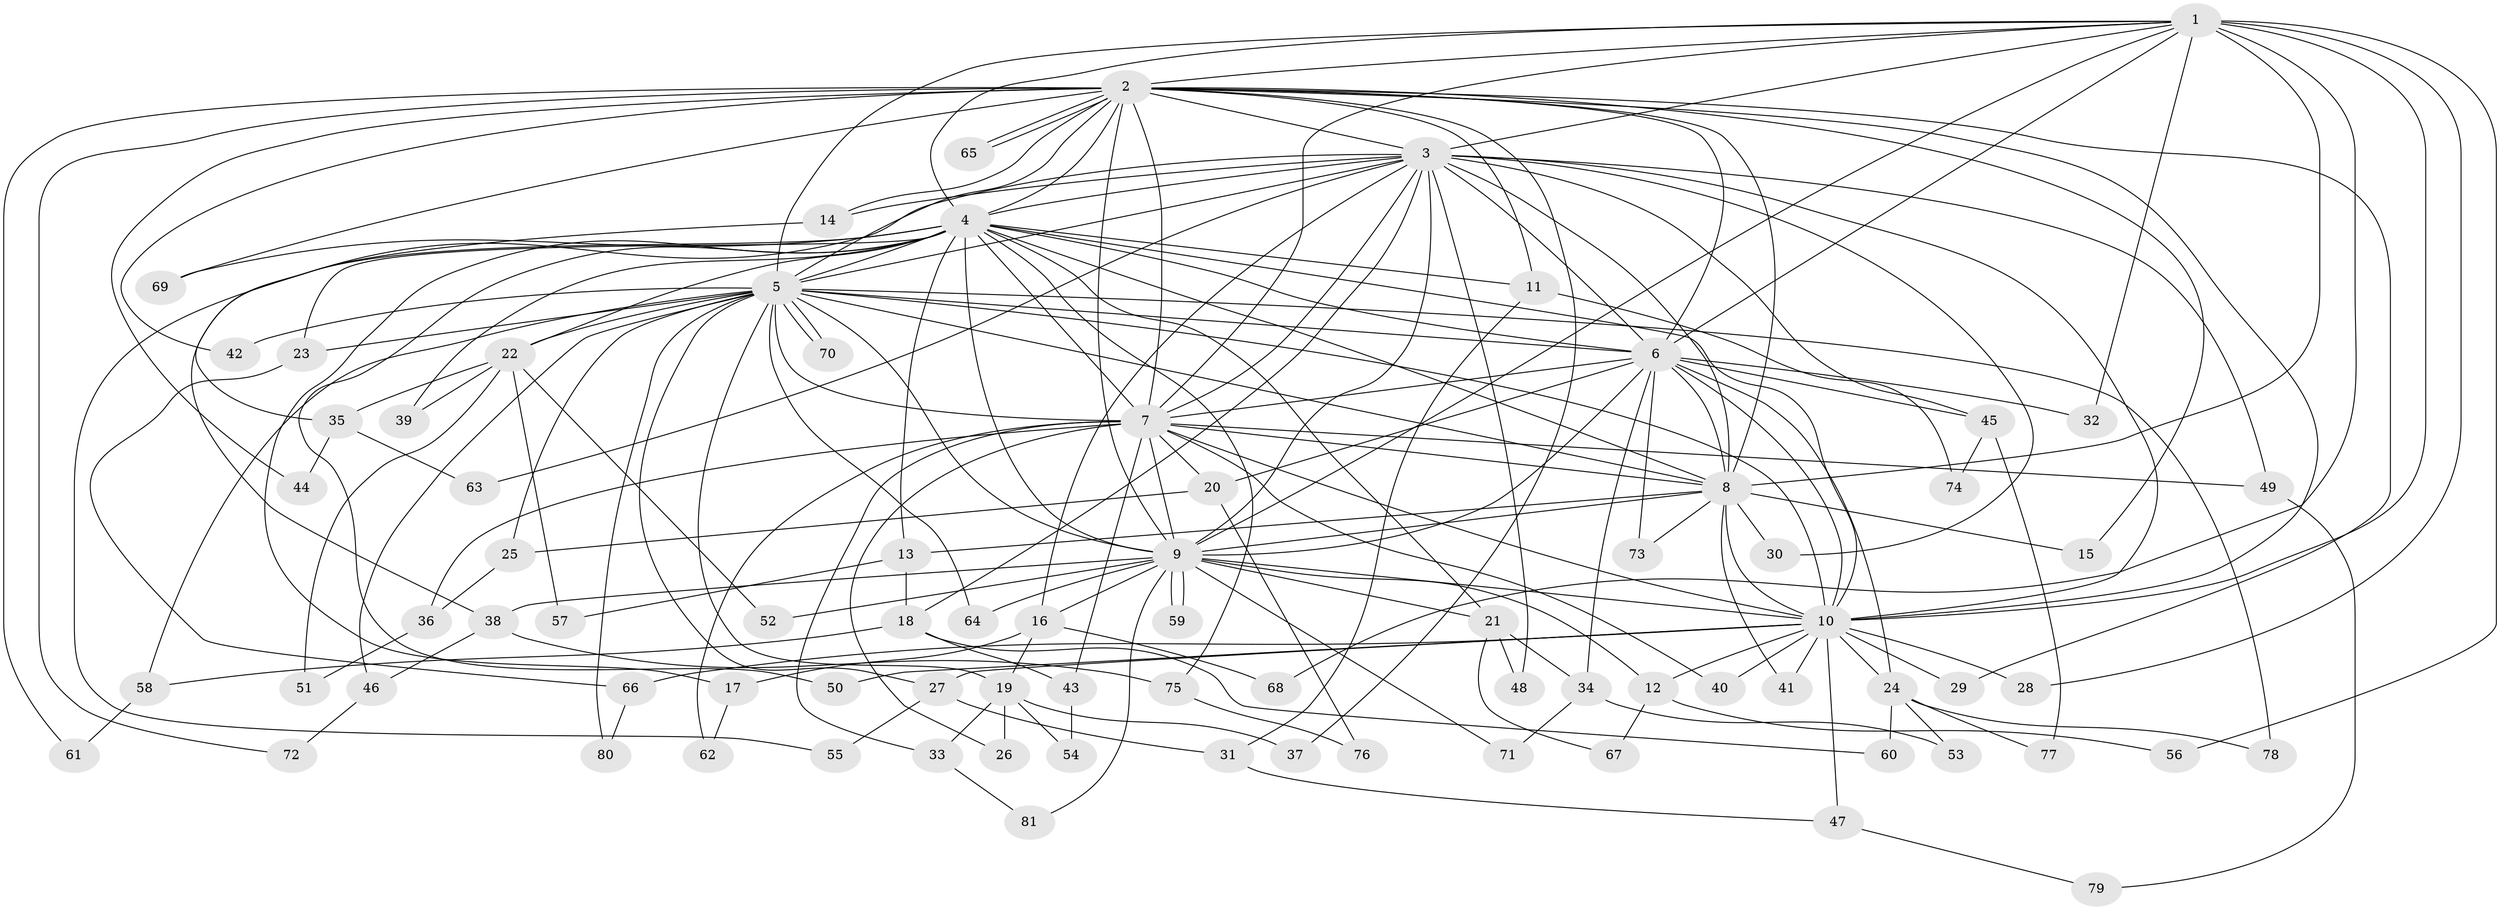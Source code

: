 // Generated by graph-tools (version 1.1) at 2025/01/03/09/25 03:01:33]
// undirected, 81 vertices, 187 edges
graph export_dot {
graph [start="1"]
  node [color=gray90,style=filled];
  1;
  2;
  3;
  4;
  5;
  6;
  7;
  8;
  9;
  10;
  11;
  12;
  13;
  14;
  15;
  16;
  17;
  18;
  19;
  20;
  21;
  22;
  23;
  24;
  25;
  26;
  27;
  28;
  29;
  30;
  31;
  32;
  33;
  34;
  35;
  36;
  37;
  38;
  39;
  40;
  41;
  42;
  43;
  44;
  45;
  46;
  47;
  48;
  49;
  50;
  51;
  52;
  53;
  54;
  55;
  56;
  57;
  58;
  59;
  60;
  61;
  62;
  63;
  64;
  65;
  66;
  67;
  68;
  69;
  70;
  71;
  72;
  73;
  74;
  75;
  76;
  77;
  78;
  79;
  80;
  81;
  1 -- 2;
  1 -- 3;
  1 -- 4;
  1 -- 5;
  1 -- 6;
  1 -- 7;
  1 -- 8;
  1 -- 9;
  1 -- 10;
  1 -- 28;
  1 -- 32;
  1 -- 56;
  1 -- 68;
  2 -- 3;
  2 -- 4;
  2 -- 5;
  2 -- 6;
  2 -- 7;
  2 -- 8;
  2 -- 9;
  2 -- 10;
  2 -- 11;
  2 -- 14;
  2 -- 15;
  2 -- 29;
  2 -- 37;
  2 -- 42;
  2 -- 44;
  2 -- 61;
  2 -- 65;
  2 -- 65;
  2 -- 69;
  2 -- 72;
  3 -- 4;
  3 -- 5;
  3 -- 6;
  3 -- 7;
  3 -- 8;
  3 -- 9;
  3 -- 10;
  3 -- 14;
  3 -- 16;
  3 -- 18;
  3 -- 30;
  3 -- 38;
  3 -- 45;
  3 -- 48;
  3 -- 49;
  3 -- 63;
  4 -- 5;
  4 -- 6;
  4 -- 7;
  4 -- 8;
  4 -- 9;
  4 -- 10;
  4 -- 11;
  4 -- 13;
  4 -- 17;
  4 -- 21;
  4 -- 22;
  4 -- 23;
  4 -- 39;
  4 -- 50;
  4 -- 55;
  4 -- 69;
  4 -- 75;
  5 -- 6;
  5 -- 7;
  5 -- 8;
  5 -- 9;
  5 -- 10;
  5 -- 19;
  5 -- 22;
  5 -- 23;
  5 -- 25;
  5 -- 27;
  5 -- 42;
  5 -- 46;
  5 -- 58;
  5 -- 64;
  5 -- 70;
  5 -- 70;
  5 -- 78;
  5 -- 80;
  6 -- 7;
  6 -- 8;
  6 -- 9;
  6 -- 10;
  6 -- 20;
  6 -- 24;
  6 -- 32;
  6 -- 34;
  6 -- 45;
  6 -- 73;
  7 -- 8;
  7 -- 9;
  7 -- 10;
  7 -- 20;
  7 -- 26;
  7 -- 33;
  7 -- 36;
  7 -- 40;
  7 -- 43;
  7 -- 49;
  7 -- 62;
  8 -- 9;
  8 -- 10;
  8 -- 13;
  8 -- 15;
  8 -- 30;
  8 -- 41;
  8 -- 73;
  9 -- 10;
  9 -- 12;
  9 -- 16;
  9 -- 21;
  9 -- 38;
  9 -- 52;
  9 -- 59;
  9 -- 59;
  9 -- 64;
  9 -- 71;
  9 -- 81;
  10 -- 12;
  10 -- 24;
  10 -- 27;
  10 -- 28;
  10 -- 29;
  10 -- 40;
  10 -- 41;
  10 -- 47;
  10 -- 50;
  10 -- 66;
  11 -- 31;
  11 -- 74;
  12 -- 56;
  12 -- 67;
  13 -- 18;
  13 -- 57;
  14 -- 35;
  16 -- 17;
  16 -- 19;
  16 -- 68;
  17 -- 62;
  18 -- 43;
  18 -- 58;
  18 -- 60;
  19 -- 26;
  19 -- 33;
  19 -- 37;
  19 -- 54;
  20 -- 25;
  20 -- 76;
  21 -- 34;
  21 -- 48;
  21 -- 67;
  22 -- 35;
  22 -- 39;
  22 -- 51;
  22 -- 52;
  22 -- 57;
  23 -- 66;
  24 -- 53;
  24 -- 60;
  24 -- 77;
  24 -- 78;
  25 -- 36;
  27 -- 31;
  27 -- 55;
  31 -- 47;
  33 -- 81;
  34 -- 53;
  34 -- 71;
  35 -- 44;
  35 -- 63;
  36 -- 51;
  38 -- 46;
  38 -- 75;
  43 -- 54;
  45 -- 74;
  45 -- 77;
  46 -- 72;
  47 -- 79;
  49 -- 79;
  58 -- 61;
  66 -- 80;
  75 -- 76;
}
